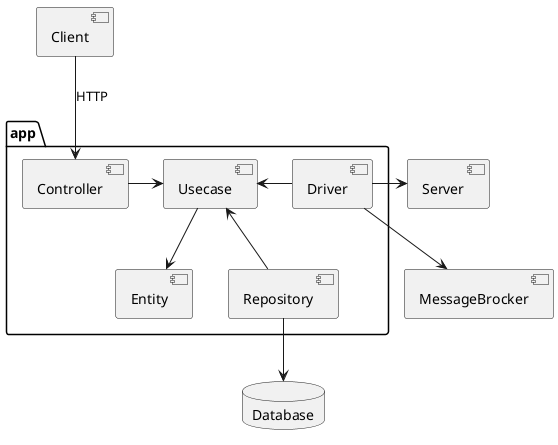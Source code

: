 @startuml Architecture


package app {
    component Controller

    [Controller] -> [Usecase]

    [Usecase] --> [Entity]

    [Usecase] <- [Driver]
    [Usecase] <-- [Repository]

}
[Client] --> [Controller] : HTTP
[Driver] -> [Server]
[Driver] --> [MessageBrocker]

database Database

[Repository] --> [Database]

@enduml